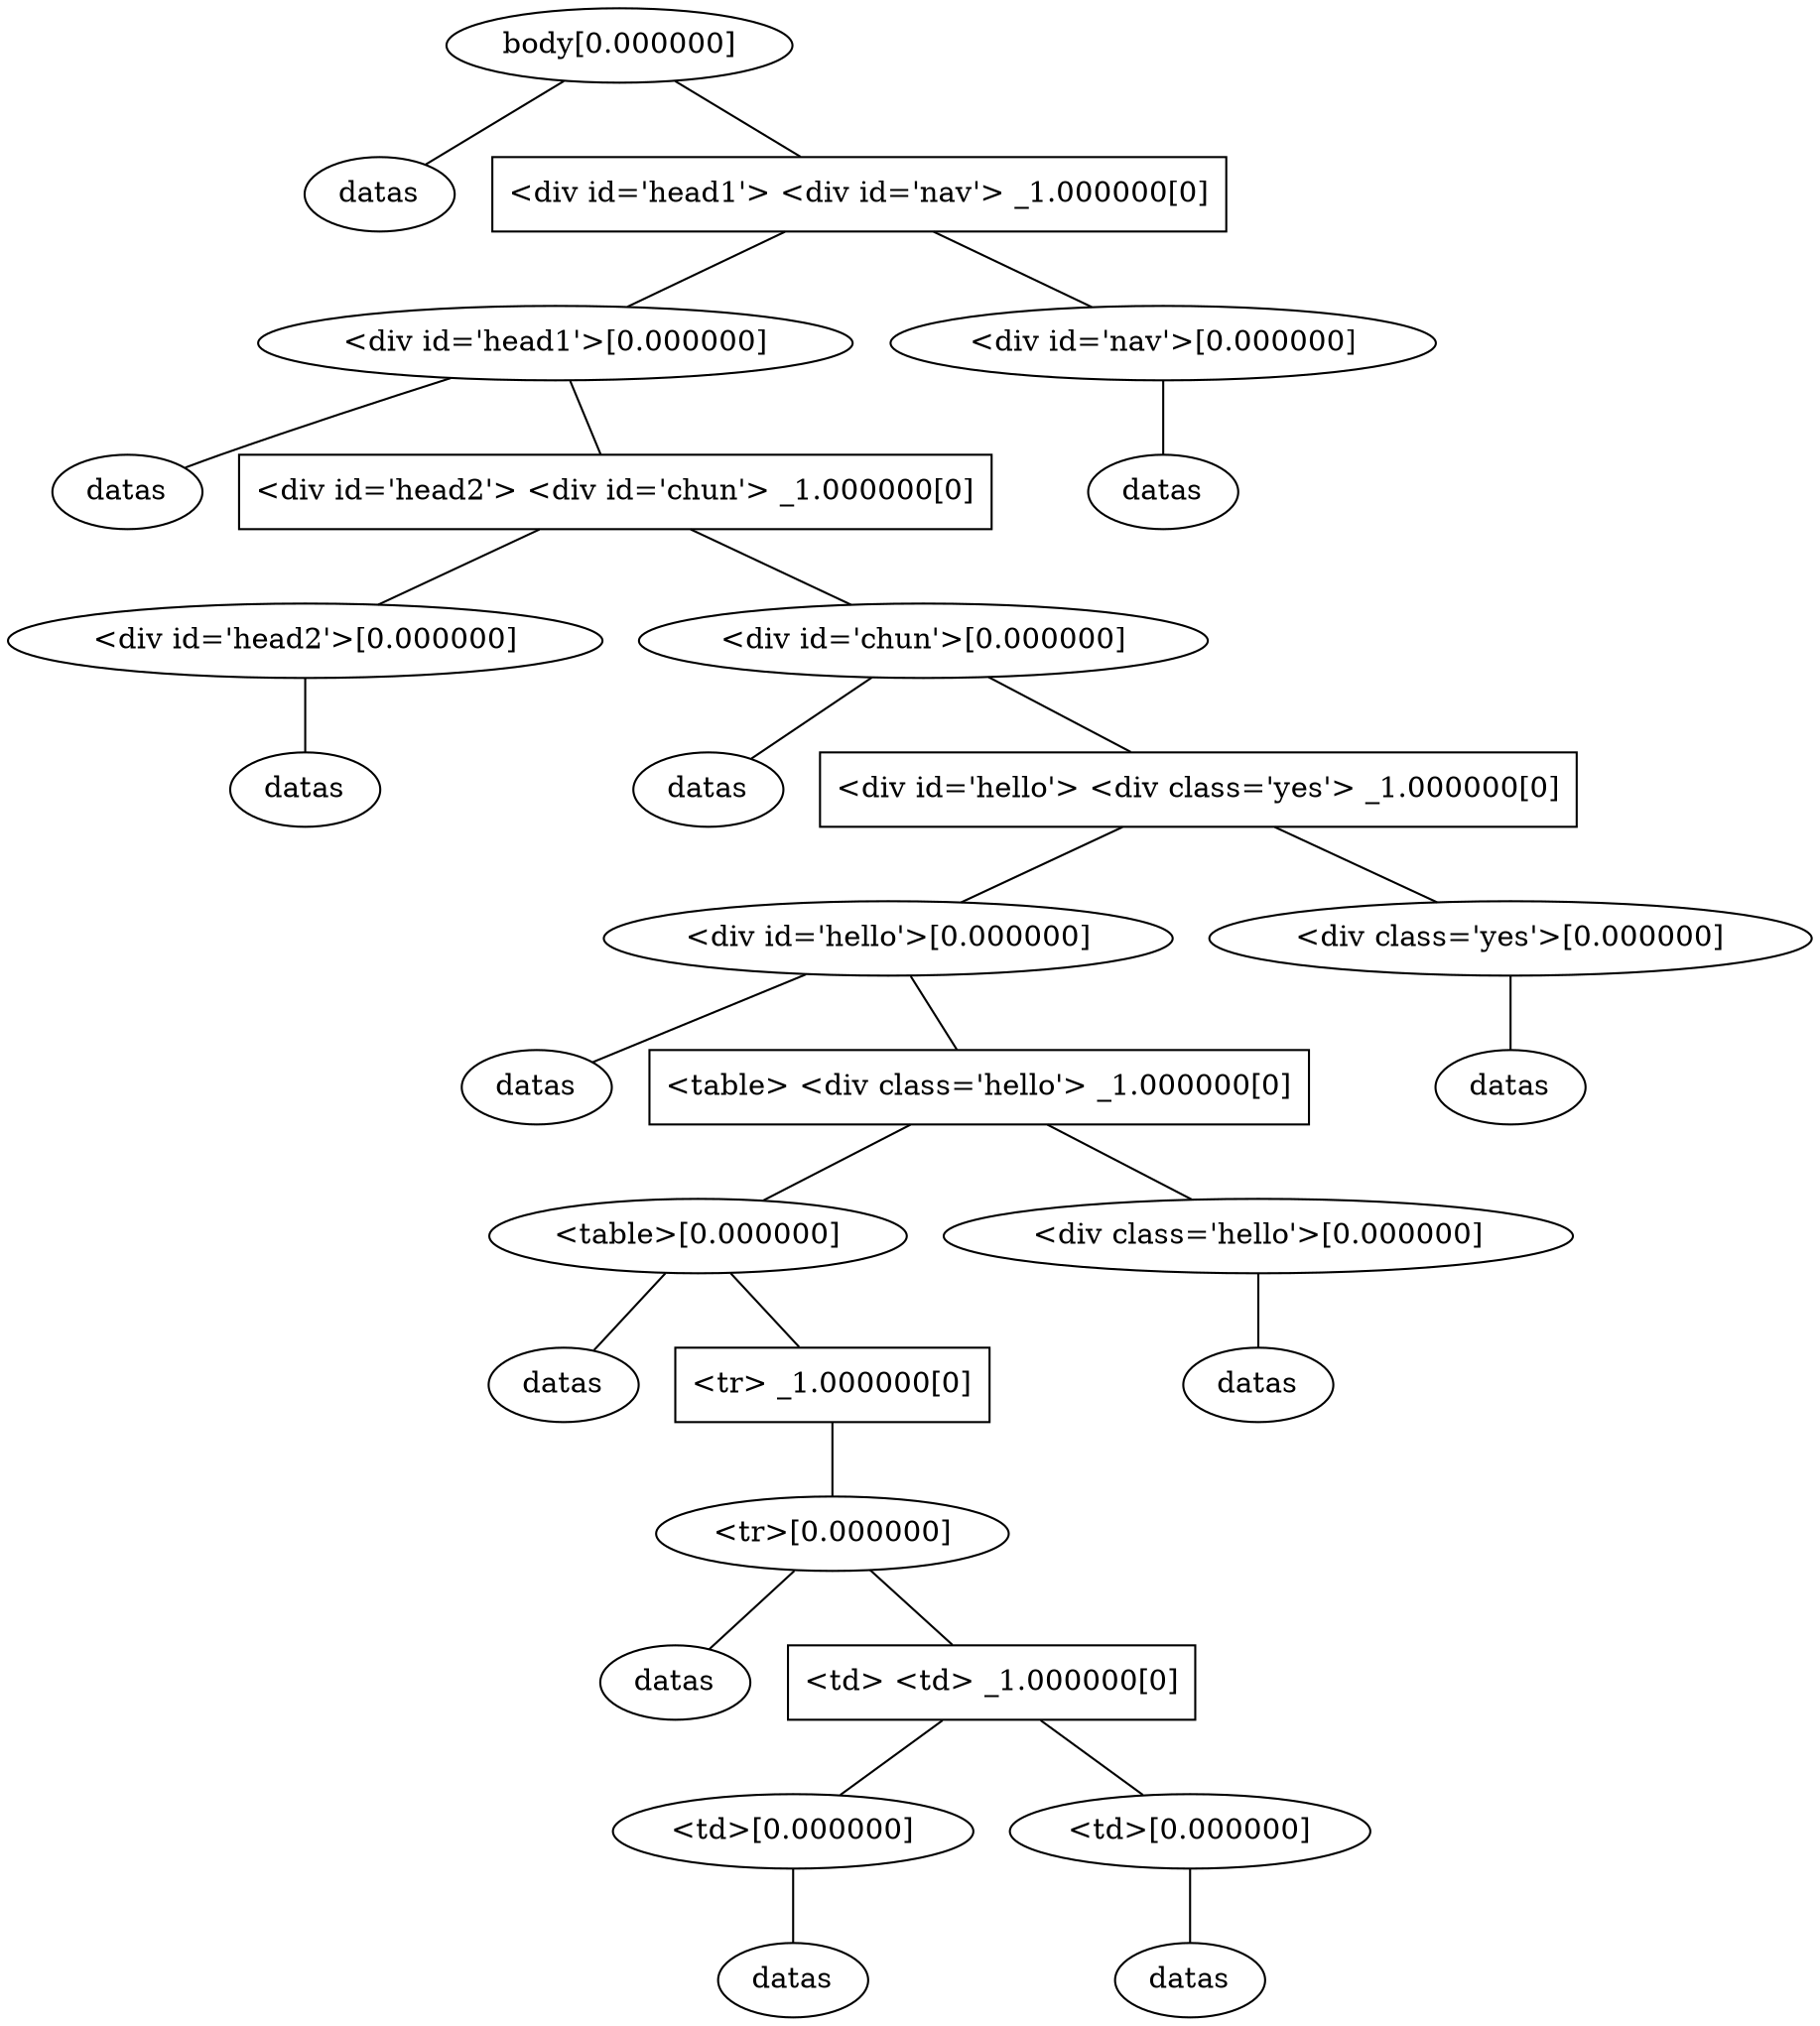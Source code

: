 graph graphname {
-328494361 [label="body[0.000000]"]
-328494361 -- 1088789117;
1088789117 [label="datas"]
-328494361 -- -2057038154;
-2057038154 [label="<div id='head1'> <div id='nav'> _1.000000[0]", shape=box]
-2057038154 -- 2029503484;
2029503484 [label="<div id='head1'>[0.000000]"]
2029503484 -- -2007557698;
-2007557698 [label="datas"]
2029503484 -- -516797086;
-516797086 [label="<div id='head2'> <div id='chun'> _1.000000[0]", shape=box]
-516797086 -- -1175022086;
-1175022086 [label="<div id='head2'>[0.000000]"]
-1175022086 -- -2044279807;
-2044279807 [label="datas"]
-516797086 -- 1629353182;
1629353182 [label="<div id='chun'>[0.000000]"]
1629353182 -- 974274712;
974274712 [label="datas"]
1629353182 -- 1212765498;
1212765498 [label="<div id='hello'> <div class='yes'> _1.000000[0]", shape=box]
1212765498 -- -138101656;
-138101656 [label="<div id='hello'>[0.000000]"]
-138101656 -- -1322899829;
-1322899829 [label="datas"]
-138101656 -- -929717320;
-929717320 [label="<table> <div class='hello'> _1.000000[0]", shape=box]
-929717320 -- 1017659222;
1017659222 [label="<table>[0.000000]"]
1017659222 -- -666832321;
-666832321 [label="datas"]
1017659222 -- 440760199;
440760199 [label="<tr> _1.000000[0]", shape=box]
440760199 -- -1118912156;
-1118912156 [label="<tr>[0.000000]"]
-1118912156 -- -1142323618;
-1142323618 [label="datas"]
-1118912156 -- -1046788993;
-1046788993 [label="<td> <td> _1.000000[0]", shape=box]
-1046788993 -- -241655199;
-241655199 [label="<td>[0.000000]"]
-241655199 -- 228265173;
228265173 [label="datas"]
-1046788993 -- 1954484782;
1954484782 [label="<td>[0.000000]"]
1954484782 -- -558427270;
-558427270 [label="datas"]
-929717320 -- 255757938;
255757938 [label="<div class='hello'>[0.000000]"]
255757938 -- 1780196301;
1780196301 [label="datas"]
1212765498 -- -409815983;
-409815983 [label="<div class='yes'>[0.000000]"]
-409815983 -- 1501307467;
1501307467 [label="datas"]
-2057038154 -- 168833326;
168833326 [label="<div id='nav'>[0.000000]"]
168833326 -- -553797774;
-553797774 [label="datas"]
}
